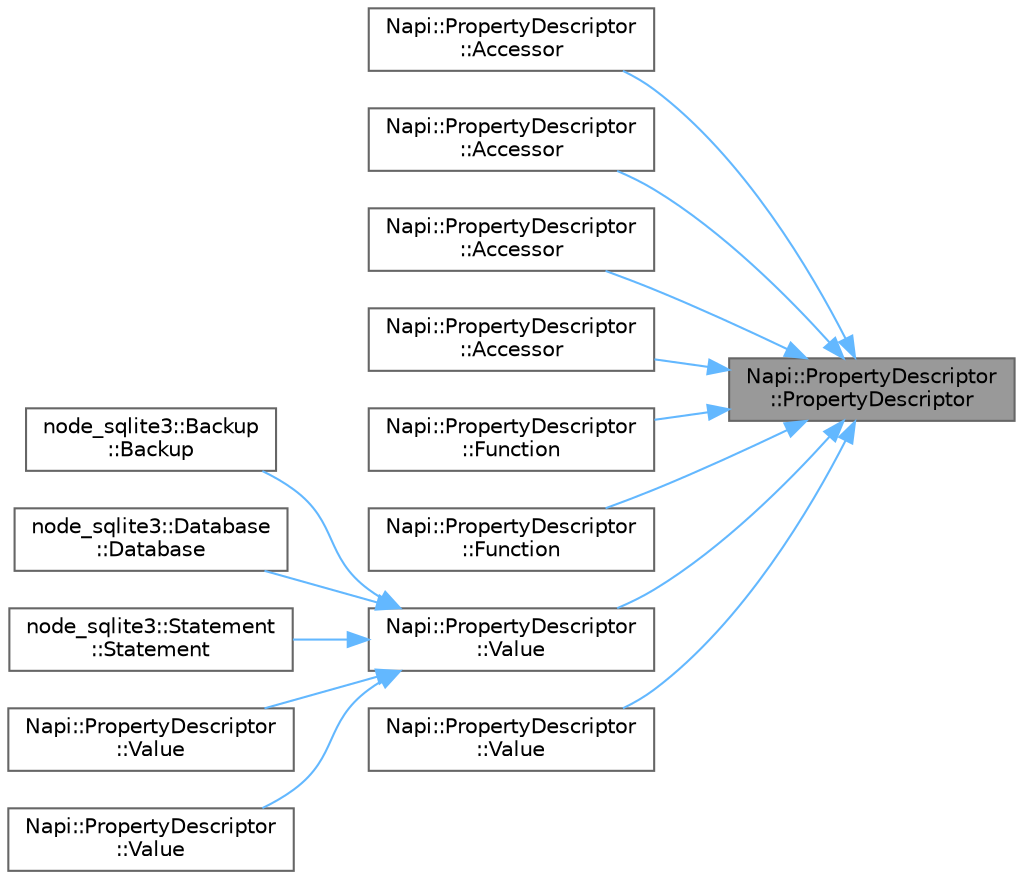 digraph "Napi::PropertyDescriptor::PropertyDescriptor"
{
 // LATEX_PDF_SIZE
  bgcolor="transparent";
  edge [fontname=Helvetica,fontsize=10,labelfontname=Helvetica,labelfontsize=10];
  node [fontname=Helvetica,fontsize=10,shape=box,height=0.2,width=0.4];
  rankdir="RL";
  Node1 [id="Node000001",label="Napi::PropertyDescriptor\l::PropertyDescriptor",height=0.2,width=0.4,color="gray40", fillcolor="grey60", style="filled", fontcolor="black",tooltip=" "];
  Node1 -> Node2 [id="edge27_Node000001_Node000002",dir="back",color="steelblue1",style="solid",tooltip=" "];
  Node2 [id="Node000002",label="Napi::PropertyDescriptor\l::Accessor",height=0.2,width=0.4,color="grey40", fillcolor="white", style="filled",URL="$class_napi_1_1_property_descriptor.html#ac407403f7b15d71b19ef003295fac88f",tooltip=" "];
  Node1 -> Node3 [id="edge28_Node000001_Node000003",dir="back",color="steelblue1",style="solid",tooltip=" "];
  Node3 [id="Node000003",label="Napi::PropertyDescriptor\l::Accessor",height=0.2,width=0.4,color="grey40", fillcolor="white", style="filled",URL="$class_napi_1_1_property_descriptor.html#abef724c711cb44977c3a96a2f65f0540",tooltip=" "];
  Node1 -> Node4 [id="edge29_Node000001_Node000004",dir="back",color="steelblue1",style="solid",tooltip=" "];
  Node4 [id="Node000004",label="Napi::PropertyDescriptor\l::Accessor",height=0.2,width=0.4,color="grey40", fillcolor="white", style="filled",URL="$class_napi_1_1_property_descriptor.html#a4dbef111beaa652e2d4f2b24d597089a",tooltip=" "];
  Node1 -> Node5 [id="edge30_Node000001_Node000005",dir="back",color="steelblue1",style="solid",tooltip=" "];
  Node5 [id="Node000005",label="Napi::PropertyDescriptor\l::Accessor",height=0.2,width=0.4,color="grey40", fillcolor="white", style="filled",URL="$class_napi_1_1_property_descriptor.html#a882a436096c97c74e08ffa8d7e58fb59",tooltip=" "];
  Node1 -> Node6 [id="edge31_Node000001_Node000006",dir="back",color="steelblue1",style="solid",tooltip=" "];
  Node6 [id="Node000006",label="Napi::PropertyDescriptor\l::Function",height=0.2,width=0.4,color="grey40", fillcolor="white", style="filled",URL="$class_napi_1_1_property_descriptor.html#a0e65ad3b25ba73737b8c20cd08b2ab39",tooltip=" "];
  Node1 -> Node7 [id="edge32_Node000001_Node000007",dir="back",color="steelblue1",style="solid",tooltip=" "];
  Node7 [id="Node000007",label="Napi::PropertyDescriptor\l::Function",height=0.2,width=0.4,color="grey40", fillcolor="white", style="filled",URL="$class_napi_1_1_property_descriptor.html#ab907137b7a0ed9beec6e2aa396bf5e02",tooltip=" "];
  Node1 -> Node8 [id="edge33_Node000001_Node000008",dir="back",color="steelblue1",style="solid",tooltip=" "];
  Node8 [id="Node000008",label="Napi::PropertyDescriptor\l::Value",height=0.2,width=0.4,color="grey40", fillcolor="white", style="filled",URL="$class_napi_1_1_property_descriptor.html#a30be11ee835fe628990a240e9df48002",tooltip=" "];
  Node8 -> Node9 [id="edge34_Node000008_Node000009",dir="back",color="steelblue1",style="solid",tooltip=" "];
  Node9 [id="Node000009",label="node_sqlite3::Backup\l::Backup",height=0.2,width=0.4,color="grey40", fillcolor="white", style="filled",URL="$classnode__sqlite3_1_1_backup.html#a2f7c7f434b24b3f36f1f6aa9b3ef1fbc",tooltip=" "];
  Node8 -> Node10 [id="edge35_Node000008_Node000010",dir="back",color="steelblue1",style="solid",tooltip=" "];
  Node10 [id="Node000010",label="node_sqlite3::Database\l::Database",height=0.2,width=0.4,color="grey40", fillcolor="white", style="filled",URL="$classnode__sqlite3_1_1_database.html#a33295029bca0f77a5c17ea4ce7b009f2",tooltip=" "];
  Node8 -> Node11 [id="edge36_Node000008_Node000011",dir="back",color="steelblue1",style="solid",tooltip=" "];
  Node11 [id="Node000011",label="node_sqlite3::Statement\l::Statement",height=0.2,width=0.4,color="grey40", fillcolor="white", style="filled",URL="$classnode__sqlite3_1_1_statement.html#a44a25df6ae24c70d0a13279687113666",tooltip=" "];
  Node8 -> Node12 [id="edge37_Node000008_Node000012",dir="back",color="steelblue1",style="solid",tooltip=" "];
  Node12 [id="Node000012",label="Napi::PropertyDescriptor\l::Value",height=0.2,width=0.4,color="grey40", fillcolor="white", style="filled",URL="$class_napi_1_1_property_descriptor.html#a8fdb2b63a3d8a7d52f3cbff7a43c3346",tooltip=" "];
  Node8 -> Node13 [id="edge38_Node000008_Node000013",dir="back",color="steelblue1",style="solid",tooltip=" "];
  Node13 [id="Node000013",label="Napi::PropertyDescriptor\l::Value",height=0.2,width=0.4,color="grey40", fillcolor="white", style="filled",URL="$class_napi_1_1_property_descriptor.html#acec96795d95f92fa668c2036278369b5",tooltip=" "];
  Node1 -> Node14 [id="edge39_Node000001_Node000014",dir="back",color="steelblue1",style="solid",tooltip=" "];
  Node14 [id="Node000014",label="Napi::PropertyDescriptor\l::Value",height=0.2,width=0.4,color="grey40", fillcolor="white", style="filled",URL="$class_napi_1_1_property_descriptor.html#a0adaf0b36be57dcaf2450119c438448f",tooltip=" "];
}
